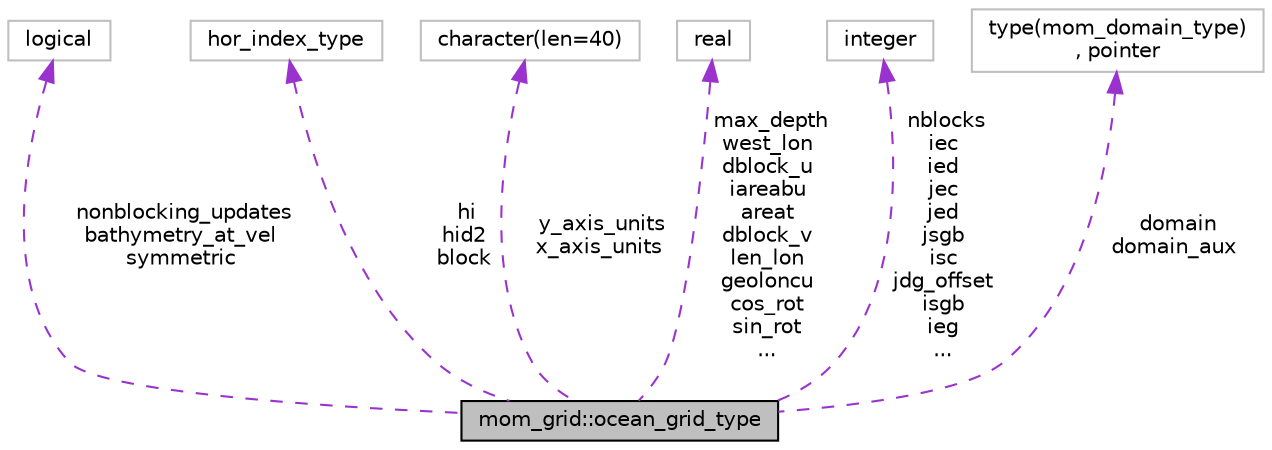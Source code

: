 digraph "mom_grid::ocean_grid_type"
{
 // INTERACTIVE_SVG=YES
 // LATEX_PDF_SIZE
  edge [fontname="Helvetica",fontsize="10",labelfontname="Helvetica",labelfontsize="10"];
  node [fontname="Helvetica",fontsize="10",shape=record];
  Node1 [label="mom_grid::ocean_grid_type",height=0.2,width=0.4,color="black", fillcolor="grey75", style="filled", fontcolor="black",tooltip="Ocean grid type. See mom_grid for details."];
  Node2 -> Node1 [dir="back",color="darkorchid3",fontsize="10",style="dashed",label=" nonblocking_updates\nbathymetry_at_vel\nsymmetric" ,fontname="Helvetica"];
  Node2 [label="logical",height=0.2,width=0.4,color="grey75", fillcolor="white", style="filled",tooltip=" "];
  Node3 -> Node1 [dir="back",color="darkorchid3",fontsize="10",style="dashed",label=" hi\nhid2\nblock" ,fontname="Helvetica"];
  Node3 [label="hor_index_type",height=0.2,width=0.4,color="grey75", fillcolor="white", style="filled",tooltip=" "];
  Node4 -> Node1 [dir="back",color="darkorchid3",fontsize="10",style="dashed",label=" y_axis_units\nx_axis_units" ,fontname="Helvetica"];
  Node4 [label="character(len=40)",height=0.2,width=0.4,color="grey75", fillcolor="white", style="filled",tooltip=" "];
  Node5 -> Node1 [dir="back",color="darkorchid3",fontsize="10",style="dashed",label=" max_depth\nwest_lon\ndblock_u\niareabu\nareat\ndblock_v\nlen_lon\ngeoloncu\ncos_rot\nsin_rot\n..." ,fontname="Helvetica"];
  Node5 [label="real",height=0.2,width=0.4,color="grey75", fillcolor="white", style="filled",tooltip=" "];
  Node6 -> Node1 [dir="back",color="darkorchid3",fontsize="10",style="dashed",label=" nblocks\niec\nied\njec\njed\njsgb\nisc\njdg_offset\nisgb\nieg\n..." ,fontname="Helvetica"];
  Node6 [label="integer",height=0.2,width=0.4,color="grey75", fillcolor="white", style="filled",tooltip=" "];
  Node7 -> Node1 [dir="back",color="darkorchid3",fontsize="10",style="dashed",label=" domain\ndomain_aux" ,fontname="Helvetica"];
  Node7 [label="type(mom_domain_type)\l, pointer",height=0.2,width=0.4,color="grey75", fillcolor="white", style="filled",tooltip=" "];
}
